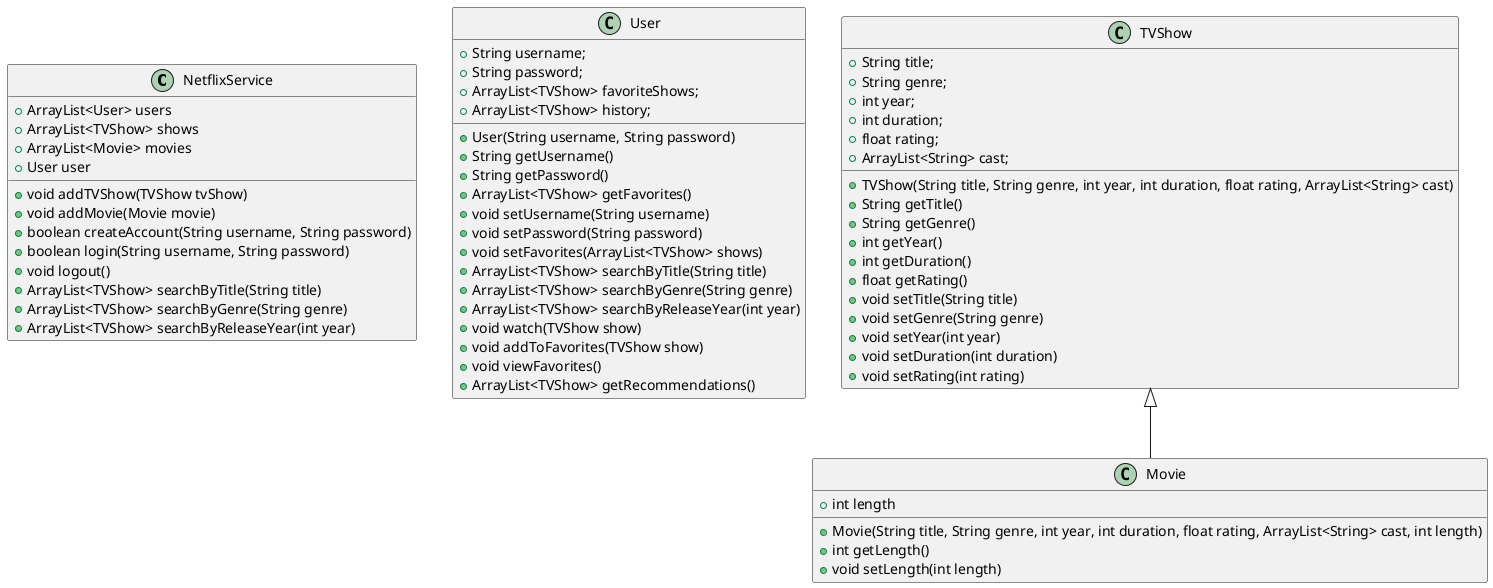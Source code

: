 @startuml NetflixUML
class NetflixService {
    +ArrayList<User> users
    +ArrayList<TVShow> shows
    +ArrayList<Movie> movies
    +User user

    +void addTVShow(TVShow tvShow)
    +void addMovie(Movie movie)
    +boolean createAccount(String username, String password)
    +boolean login(String username, String password)
    +void logout()
    +ArrayList<TVShow> searchByTitle(String title)
    +ArrayList<TVShow> searchByGenre(String genre)
    +ArrayList<TVShow> searchByReleaseYear(int year)
}

class User {
    +String username;
    +String password;
    +ArrayList<TVShow> favoriteShows;
    +ArrayList<TVShow> history;

    +User(String username, String password)
    +String getUsername()
    +String getPassword()
    +ArrayList<TVShow> getFavorites()
    +void setUsername(String username)
    +void setPassword(String password)
    +void setFavorites(ArrayList<TVShow> shows)
    +ArrayList<TVShow> searchByTitle(String title)
    +ArrayList<TVShow> searchByGenre(String genre)
    +ArrayList<TVShow> searchByReleaseYear(int year)
    +void watch(TVShow show)
    +void addToFavorites(TVShow show)
    +void viewFavorites()
    +ArrayList<TVShow> getRecommendations()
}

class TVShow {
    +String title;
    +String genre;
    +int year;
    +int duration;
    +float rating;
    +ArrayList<String> cast;

    +TVShow(String title, String genre, int year, int duration, float rating, ArrayList<String> cast)
    +String getTitle()
    +String getGenre()
    +int getYear()
    +int getDuration()
    +float getRating()
    +void setTitle(String title)
    +void setGenre(String genre)
    +void setYear(int year)
    +void setDuration(int duration)
    +void setRating(int rating)
}

class Movie extends TVShow {
    +int length

    +Movie(String title, String genre, int year, int duration, float rating, ArrayList<String> cast, int length)
    +int getLength()
    +void setLength(int length)
}

@enduml